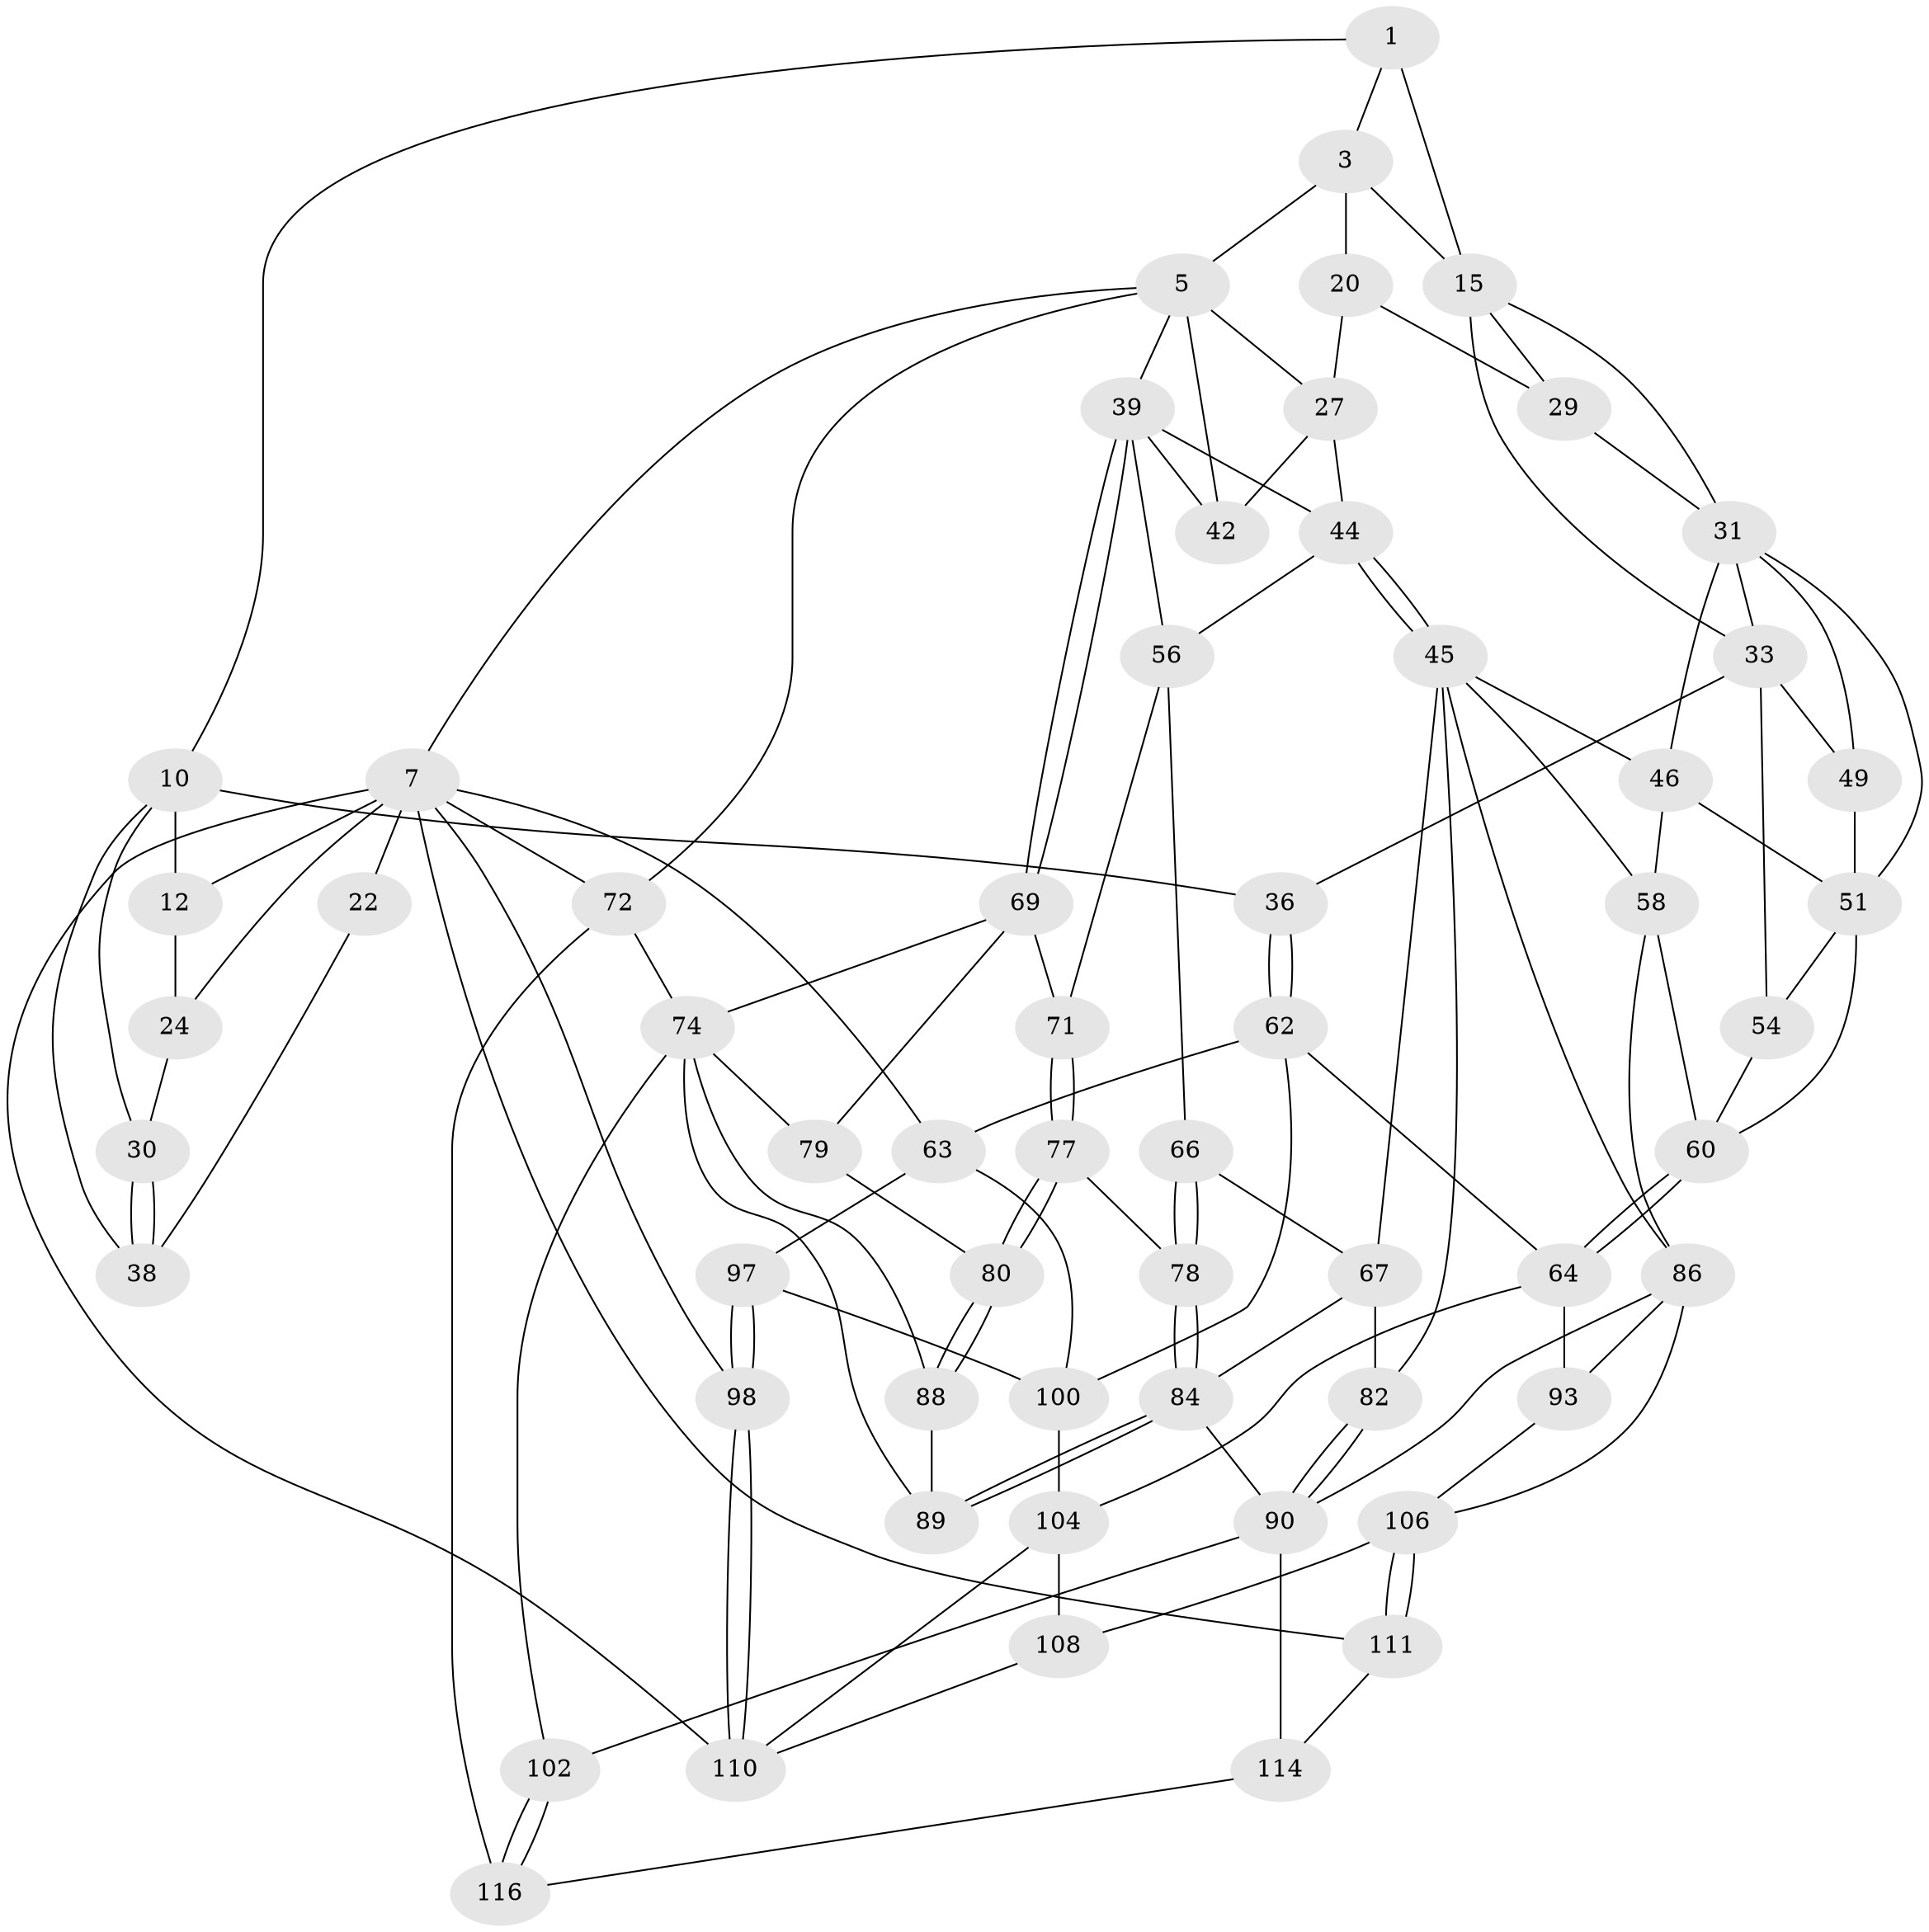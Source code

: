 // original degree distribution, {3: 0.01694915254237288, 4: 0.2542372881355932, 5: 0.4915254237288136, 6: 0.23728813559322035}
// Generated by graph-tools (version 1.1) at 2025/16/03/09/25 04:16:58]
// undirected, 59 vertices, 129 edges
graph export_dot {
graph [start="1"]
  node [color=gray90,style=filled];
  1 [pos="+0.24705804035175846+0",super="+2+9"];
  3 [pos="+0.6604410757775039+0",super="+4+18"];
  5 [pos="+0.9102447235194456+0",super="+26+6"];
  7 [pos="+0+0",super="+8+23+99"];
  10 [pos="+0.20954339063608246+0.11044004092406008",super="+11+37"];
  12 [pos="+0.12537393864421129+0.1203300367579305",super="+13"];
  15 [pos="+0.41080968064482437+0.0921938717927673",super="+16+19"];
  20 [pos="+0.6134269194592297+0.08789962563563829",super="+28"];
  22 [pos="+0+0.2335045022774416"];
  24 [pos="+0.08338354914061745+0.17526030359244119",super="+25"];
  27 [pos="+0.6431976912270599+0.21441911146197892",super="+43"];
  29 [pos="+0.49622149977547403+0.19121225727654298"];
  30 [pos="+0.13257364233996194+0.19661189307099997"];
  31 [pos="+0.49559267155142694+0.1925853075375555",super="+32+47"];
  33 [pos="+0.33225710439271583+0.2270559943151807",super="+34"];
  36 [pos="+0.20743357180846173+0.3171392240014845"];
  38 [pos="+0.1470464747881604+0.2673208021432654"];
  39 [pos="+1+0",super="+40"];
  42 [pos="+0.7888701610730414+0.2025428963240108"];
  44 [pos="+0.6497483664880593+0.3127660969263011",super="+55"];
  45 [pos="+0.6374663331886704+0.32338275909198033",super="+68"];
  46 [pos="+0.49927215064836356+0.27190159915671414",super="+50"];
  49 [pos="+0.34441847561819283+0.24132842028687496"];
  51 [pos="+0.4328375285980844+0.3354147636766161",super="+52"];
  54 [pos="+0.26376505761431224+0.33017279815244555"];
  56 [pos="+0.9002350701153975+0.36364938235595096",super="+57"];
  58 [pos="+0.5061309858578216+0.44111852445559907",super="+59"];
  60 [pos="+0.36533943814531084+0.4940282734466072",super="+61"];
  62 [pos="+0.157056416348329+0.39128278317307397",super="+65"];
  63 [pos="+0+0.36522739605218896",super="+96"];
  64 [pos="+0.272061321798843+0.5638550590369643",super="+94"];
  66 [pos="+0.7928505063514644+0.4550923009440162"];
  67 [pos="+0.6839607863698277+0.46043267140989863",super="+81"];
  69 [pos="+1+0.40877903622173195",super="+70"];
  71 [pos="+0.9512752999158117+0.40222710146593565"];
  72 [pos="+1+1",super="+73"];
  74 [pos="+1+0.8493196508010271",super="+75+95"];
  77 [pos="+0.8746017577574856+0.5015384400447941"];
  78 [pos="+0.798304266870907+0.47628237669114243"];
  79 [pos="+0.9437072418354128+0.5393512829804897"];
  80 [pos="+0.9251788717349025+0.5546574308743273"];
  82 [pos="+0.6144088139543232+0.5243392626171065"];
  84 [pos="+0.7675080267411666+0.5606599884974411",super="+85"];
  86 [pos="+0.5354693599724188+0.638063591732472",super="+92+87"];
  88 [pos="+0.9153840273533882+0.60834305403664"];
  89 [pos="+0.8262822849786826+0.603430454258788"];
  90 [pos="+0.6437473276817459+0.7017816673068314",super="+91"];
  93 [pos="+0.41311473516477404+0.64018558429697"];
  97 [pos="+0+1"];
  98 [pos="+0+1"];
  100 [pos="+0.143037807026872+0.5481191925144869",super="+105"];
  102 [pos="+0.7221472870996064+0.8195433173401837"];
  104 [pos="+0.2852494092202769+0.7127799071583851",super="+109"];
  106 [pos="+0.4556074457319014+0.7536063865672116",super="+107"];
  108 [pos="+0.33718910100024213+0.7679565391179578"];
  110 [pos="+0+1",super="+113"];
  111 [pos="+0.37853348040000373+1"];
  114 [pos="+0.4306624223826038+1"];
  116 [pos="+0.7380719303794729+0.8556683121404113",super="+117"];
  1 -- 3;
  1 -- 15 [weight=2];
  1 -- 10;
  3 -- 20 [weight=2];
  3 -- 5;
  3 -- 15;
  5 -- 42;
  5 -- 27;
  5 -- 72;
  5 -- 7;
  5 -- 39;
  7 -- 24;
  7 -- 22 [weight=2];
  7 -- 63;
  7 -- 12;
  7 -- 98;
  7 -- 72;
  7 -- 110;
  7 -- 111;
  10 -- 12;
  10 -- 30;
  10 -- 36;
  10 -- 38;
  12 -- 24 [weight=2];
  15 -- 33;
  15 -- 31;
  15 -- 29;
  20 -- 27;
  20 -- 29;
  22 -- 38;
  24 -- 30;
  27 -- 42;
  27 -- 44;
  29 -- 31;
  30 -- 38;
  30 -- 38;
  31 -- 33;
  31 -- 49;
  31 -- 51;
  31 -- 46;
  33 -- 36;
  33 -- 54;
  33 -- 49;
  36 -- 62;
  36 -- 62;
  39 -- 69;
  39 -- 69;
  39 -- 56;
  39 -- 42;
  39 -- 44;
  44 -- 45;
  44 -- 45;
  44 -- 56;
  45 -- 46;
  45 -- 82;
  45 -- 67;
  45 -- 86;
  45 -- 58;
  46 -- 58;
  46 -- 51;
  49 -- 51;
  51 -- 60;
  51 -- 54;
  54 -- 60;
  56 -- 71;
  56 -- 66;
  58 -- 60;
  58 -- 86;
  60 -- 64;
  60 -- 64;
  62 -- 63;
  62 -- 64;
  62 -- 100;
  63 -- 97;
  63 -- 100;
  64 -- 104;
  64 -- 93;
  66 -- 67;
  66 -- 78;
  66 -- 78;
  67 -- 82;
  67 -- 84;
  69 -- 74;
  69 -- 71;
  69 -- 79;
  71 -- 77;
  71 -- 77;
  72 -- 74;
  72 -- 116 [weight=3];
  74 -- 79;
  74 -- 88;
  74 -- 89;
  74 -- 102;
  77 -- 78;
  77 -- 80;
  77 -- 80;
  78 -- 84;
  78 -- 84;
  79 -- 80;
  80 -- 88;
  80 -- 88;
  82 -- 90;
  82 -- 90;
  84 -- 89;
  84 -- 89;
  84 -- 90;
  86 -- 106;
  86 -- 93;
  86 -- 90;
  88 -- 89;
  90 -- 102;
  90 -- 114;
  93 -- 106;
  97 -- 98;
  97 -- 98;
  97 -- 100;
  98 -- 110;
  98 -- 110;
  100 -- 104;
  102 -- 116;
  102 -- 116;
  104 -- 108;
  104 -- 110;
  106 -- 111;
  106 -- 111;
  106 -- 108;
  108 -- 110;
  111 -- 114;
  114 -- 116;
}
